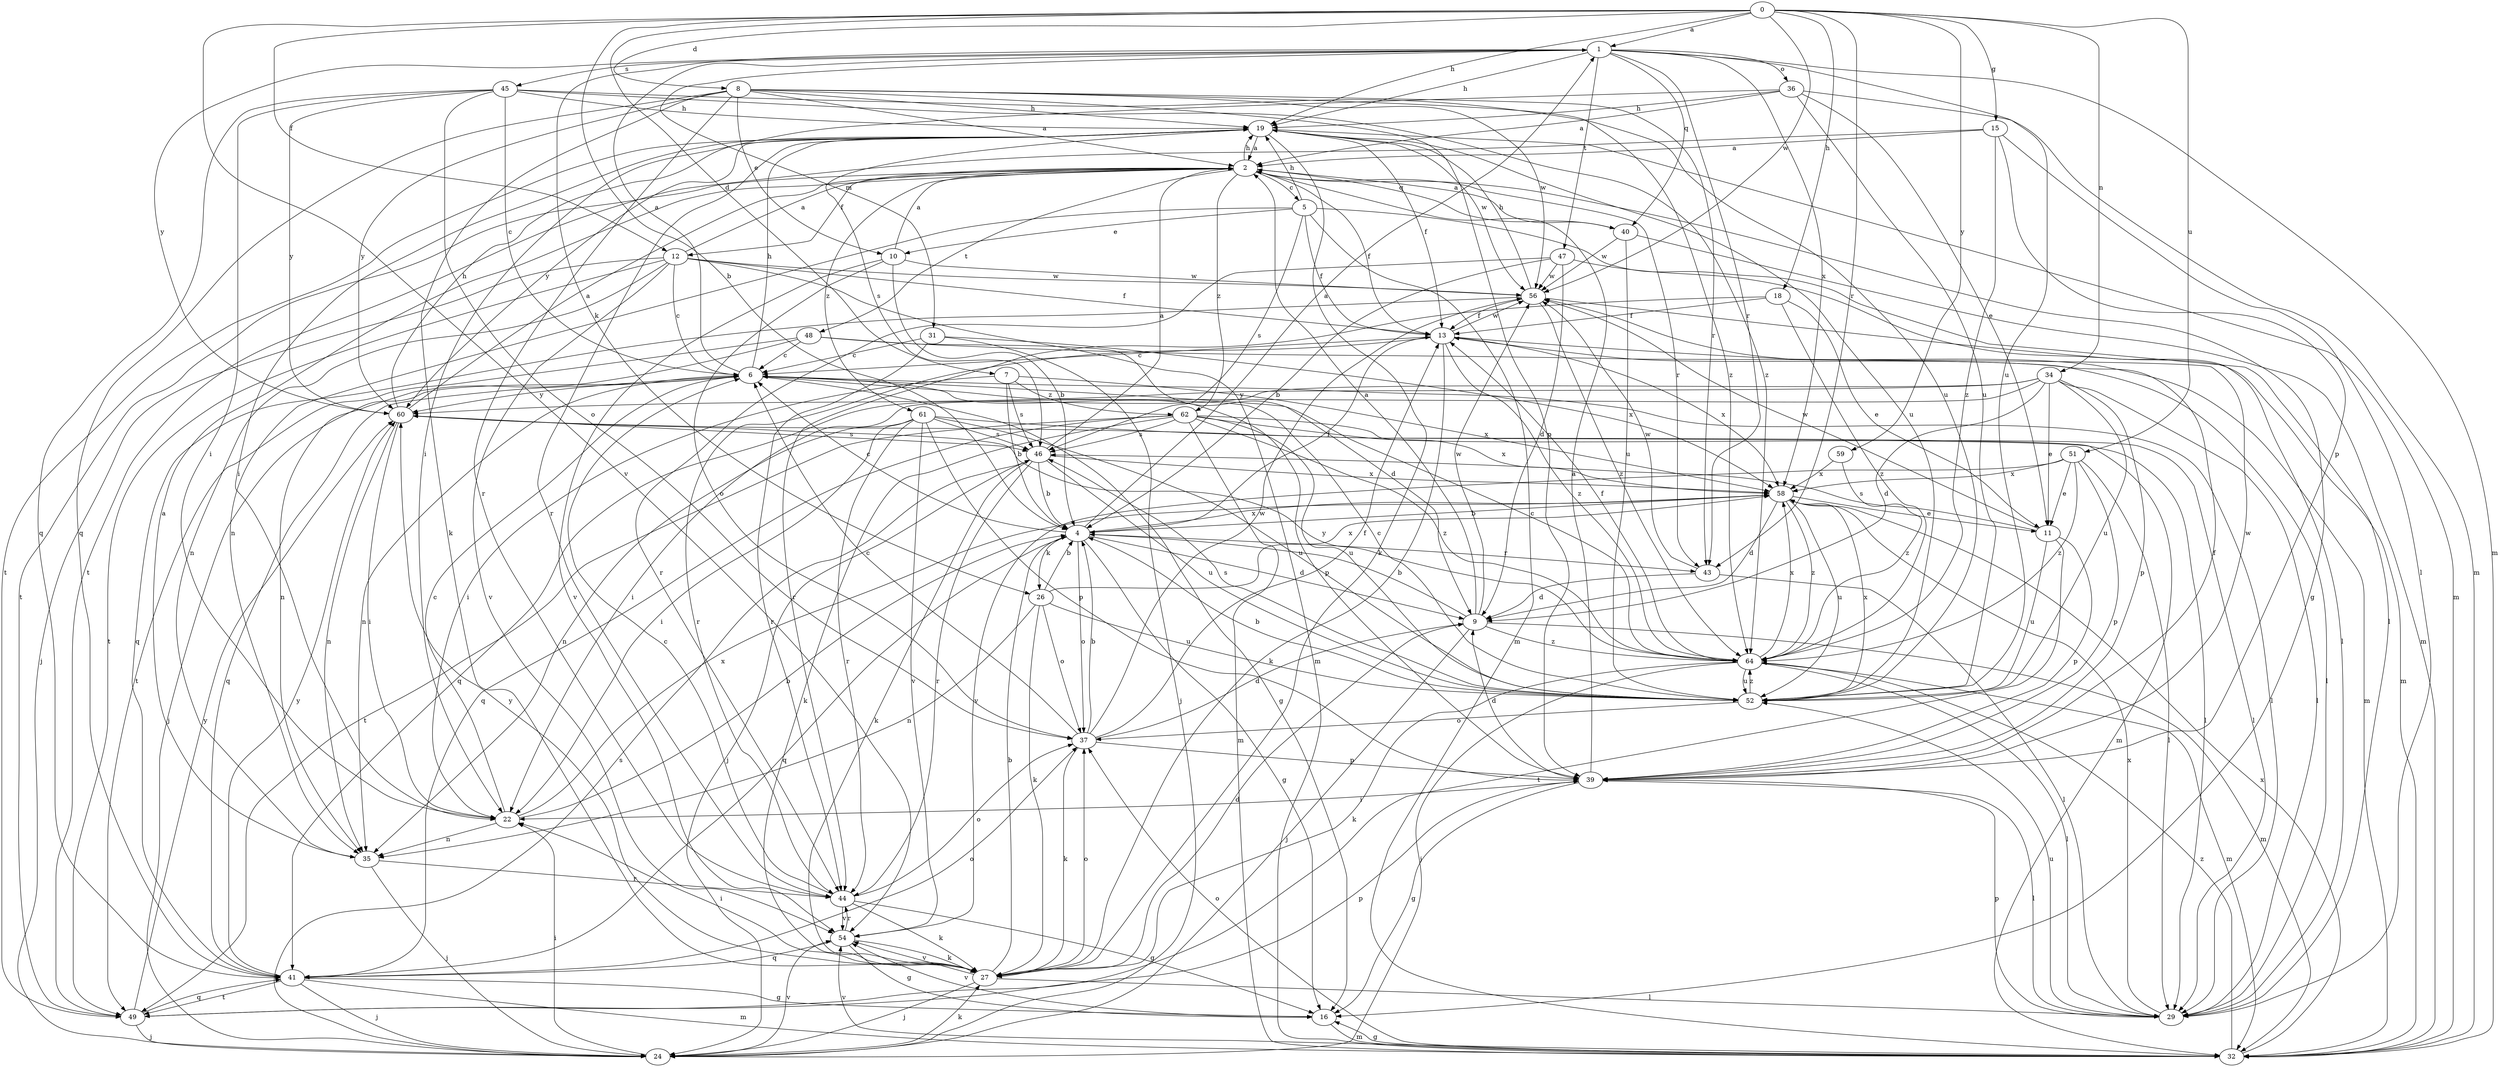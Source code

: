 strict digraph  {
0;
1;
2;
4;
5;
6;
7;
8;
9;
10;
11;
12;
13;
15;
16;
18;
19;
22;
24;
26;
27;
29;
31;
32;
34;
35;
36;
37;
39;
40;
41;
43;
44;
45;
46;
47;
48;
49;
51;
52;
54;
56;
58;
59;
60;
61;
62;
64;
0 -> 1  [label=a];
0 -> 4  [label=b];
0 -> 7  [label=d];
0 -> 8  [label=d];
0 -> 12  [label=f];
0 -> 15  [label=g];
0 -> 18  [label=h];
0 -> 19  [label=h];
0 -> 34  [label=n];
0 -> 43  [label=r];
0 -> 51  [label=u];
0 -> 54  [label=v];
0 -> 56  [label=w];
0 -> 59  [label=y];
1 -> 19  [label=h];
1 -> 26  [label=k];
1 -> 31  [label=m];
1 -> 32  [label=m];
1 -> 36  [label=o];
1 -> 40  [label=q];
1 -> 43  [label=r];
1 -> 45  [label=s];
1 -> 47  [label=t];
1 -> 52  [label=u];
1 -> 58  [label=x];
1 -> 60  [label=y];
2 -> 5  [label=c];
2 -> 12  [label=f];
2 -> 13  [label=f];
2 -> 16  [label=g];
2 -> 19  [label=h];
2 -> 40  [label=q];
2 -> 43  [label=r];
2 -> 48  [label=t];
2 -> 49  [label=t];
2 -> 61  [label=z];
2 -> 62  [label=z];
4 -> 1  [label=a];
4 -> 6  [label=c];
4 -> 9  [label=d];
4 -> 13  [label=f];
4 -> 16  [label=g];
4 -> 26  [label=k];
4 -> 37  [label=o];
4 -> 41  [label=q];
4 -> 43  [label=r];
4 -> 58  [label=x];
5 -> 10  [label=e];
5 -> 13  [label=f];
5 -> 19  [label=h];
5 -> 29  [label=l];
5 -> 32  [label=m];
5 -> 35  [label=n];
5 -> 46  [label=s];
6 -> 1  [label=a];
6 -> 16  [label=g];
6 -> 19  [label=h];
6 -> 24  [label=j];
6 -> 29  [label=l];
6 -> 35  [label=n];
6 -> 39  [label=p];
6 -> 41  [label=q];
6 -> 60  [label=y];
7 -> 4  [label=b];
7 -> 22  [label=i];
7 -> 46  [label=s];
7 -> 58  [label=x];
7 -> 62  [label=z];
8 -> 2  [label=a];
8 -> 10  [label=e];
8 -> 19  [label=h];
8 -> 27  [label=k];
8 -> 39  [label=p];
8 -> 41  [label=q];
8 -> 43  [label=r];
8 -> 44  [label=r];
8 -> 56  [label=w];
8 -> 60  [label=y];
8 -> 64  [label=z];
9 -> 2  [label=a];
9 -> 4  [label=b];
9 -> 24  [label=j];
9 -> 32  [label=m];
9 -> 56  [label=w];
9 -> 64  [label=z];
10 -> 2  [label=a];
10 -> 4  [label=b];
10 -> 37  [label=o];
10 -> 54  [label=v];
10 -> 56  [label=w];
11 -> 39  [label=p];
11 -> 46  [label=s];
11 -> 49  [label=t];
11 -> 52  [label=u];
11 -> 56  [label=w];
12 -> 2  [label=a];
12 -> 6  [label=c];
12 -> 13  [label=f];
12 -> 24  [label=j];
12 -> 32  [label=m];
12 -> 35  [label=n];
12 -> 49  [label=t];
12 -> 54  [label=v];
12 -> 56  [label=w];
13 -> 6  [label=c];
13 -> 27  [label=k];
13 -> 32  [label=m];
13 -> 44  [label=r];
13 -> 56  [label=w];
13 -> 58  [label=x];
13 -> 64  [label=z];
15 -> 2  [label=a];
15 -> 29  [label=l];
15 -> 39  [label=p];
15 -> 49  [label=t];
15 -> 64  [label=z];
16 -> 32  [label=m];
16 -> 54  [label=v];
18 -> 11  [label=e];
18 -> 13  [label=f];
18 -> 44  [label=r];
18 -> 64  [label=z];
19 -> 2  [label=a];
19 -> 13  [label=f];
19 -> 22  [label=i];
19 -> 27  [label=k];
19 -> 32  [label=m];
19 -> 44  [label=r];
19 -> 46  [label=s];
19 -> 49  [label=t];
19 -> 52  [label=u];
19 -> 56  [label=w];
19 -> 60  [label=y];
22 -> 4  [label=b];
22 -> 6  [label=c];
22 -> 35  [label=n];
22 -> 58  [label=x];
24 -> 22  [label=i];
24 -> 27  [label=k];
24 -> 46  [label=s];
24 -> 54  [label=v];
26 -> 4  [label=b];
26 -> 27  [label=k];
26 -> 35  [label=n];
26 -> 37  [label=o];
26 -> 52  [label=u];
26 -> 58  [label=x];
27 -> 4  [label=b];
27 -> 9  [label=d];
27 -> 22  [label=i];
27 -> 24  [label=j];
27 -> 29  [label=l];
27 -> 37  [label=o];
27 -> 54  [label=v];
27 -> 60  [label=y];
29 -> 39  [label=p];
29 -> 52  [label=u];
29 -> 58  [label=x];
31 -> 6  [label=c];
31 -> 24  [label=j];
31 -> 44  [label=r];
31 -> 58  [label=x];
32 -> 16  [label=g];
32 -> 37  [label=o];
32 -> 54  [label=v];
32 -> 58  [label=x];
32 -> 64  [label=z];
34 -> 9  [label=d];
34 -> 11  [label=e];
34 -> 22  [label=i];
34 -> 29  [label=l];
34 -> 39  [label=p];
34 -> 41  [label=q];
34 -> 52  [label=u];
34 -> 60  [label=y];
35 -> 2  [label=a];
35 -> 24  [label=j];
35 -> 44  [label=r];
36 -> 2  [label=a];
36 -> 11  [label=e];
36 -> 19  [label=h];
36 -> 22  [label=i];
36 -> 32  [label=m];
36 -> 52  [label=u];
37 -> 4  [label=b];
37 -> 6  [label=c];
37 -> 9  [label=d];
37 -> 13  [label=f];
37 -> 27  [label=k];
37 -> 39  [label=p];
37 -> 56  [label=w];
39 -> 2  [label=a];
39 -> 9  [label=d];
39 -> 13  [label=f];
39 -> 16  [label=g];
39 -> 22  [label=i];
39 -> 29  [label=l];
39 -> 56  [label=w];
40 -> 2  [label=a];
40 -> 32  [label=m];
40 -> 52  [label=u];
40 -> 56  [label=w];
41 -> 16  [label=g];
41 -> 24  [label=j];
41 -> 32  [label=m];
41 -> 37  [label=o];
41 -> 49  [label=t];
41 -> 60  [label=y];
43 -> 9  [label=d];
43 -> 29  [label=l];
43 -> 56  [label=w];
44 -> 6  [label=c];
44 -> 16  [label=g];
44 -> 27  [label=k];
44 -> 37  [label=o];
44 -> 54  [label=v];
45 -> 6  [label=c];
45 -> 19  [label=h];
45 -> 22  [label=i];
45 -> 37  [label=o];
45 -> 41  [label=q];
45 -> 52  [label=u];
45 -> 60  [label=y];
45 -> 64  [label=z];
46 -> 2  [label=a];
46 -> 4  [label=b];
46 -> 24  [label=j];
46 -> 27  [label=k];
46 -> 44  [label=r];
46 -> 52  [label=u];
46 -> 58  [label=x];
47 -> 4  [label=b];
47 -> 9  [label=d];
47 -> 29  [label=l];
47 -> 44  [label=r];
47 -> 56  [label=w];
48 -> 6  [label=c];
48 -> 9  [label=d];
48 -> 29  [label=l];
48 -> 35  [label=n];
48 -> 49  [label=t];
49 -> 24  [label=j];
49 -> 39  [label=p];
49 -> 41  [label=q];
49 -> 60  [label=y];
51 -> 11  [label=e];
51 -> 29  [label=l];
51 -> 39  [label=p];
51 -> 54  [label=v];
51 -> 58  [label=x];
51 -> 64  [label=z];
52 -> 4  [label=b];
52 -> 6  [label=c];
52 -> 37  [label=o];
52 -> 46  [label=s];
52 -> 58  [label=x];
52 -> 64  [label=z];
54 -> 16  [label=g];
54 -> 27  [label=k];
54 -> 41  [label=q];
54 -> 44  [label=r];
56 -> 13  [label=f];
56 -> 19  [label=h];
56 -> 32  [label=m];
56 -> 41  [label=q];
56 -> 64  [label=z];
58 -> 4  [label=b];
58 -> 9  [label=d];
58 -> 11  [label=e];
58 -> 52  [label=u];
58 -> 64  [label=z];
59 -> 58  [label=x];
59 -> 64  [label=z];
60 -> 2  [label=a];
60 -> 19  [label=h];
60 -> 22  [label=i];
60 -> 29  [label=l];
60 -> 35  [label=n];
60 -> 46  [label=s];
61 -> 22  [label=i];
61 -> 32  [label=m];
61 -> 35  [label=n];
61 -> 39  [label=p];
61 -> 44  [label=r];
61 -> 46  [label=s];
61 -> 52  [label=u];
61 -> 54  [label=v];
62 -> 27  [label=k];
62 -> 29  [label=l];
62 -> 32  [label=m];
62 -> 41  [label=q];
62 -> 46  [label=s];
62 -> 49  [label=t];
62 -> 52  [label=u];
62 -> 58  [label=x];
62 -> 64  [label=z];
64 -> 6  [label=c];
64 -> 13  [label=f];
64 -> 24  [label=j];
64 -> 27  [label=k];
64 -> 29  [label=l];
64 -> 32  [label=m];
64 -> 52  [label=u];
64 -> 58  [label=x];
64 -> 60  [label=y];
}
